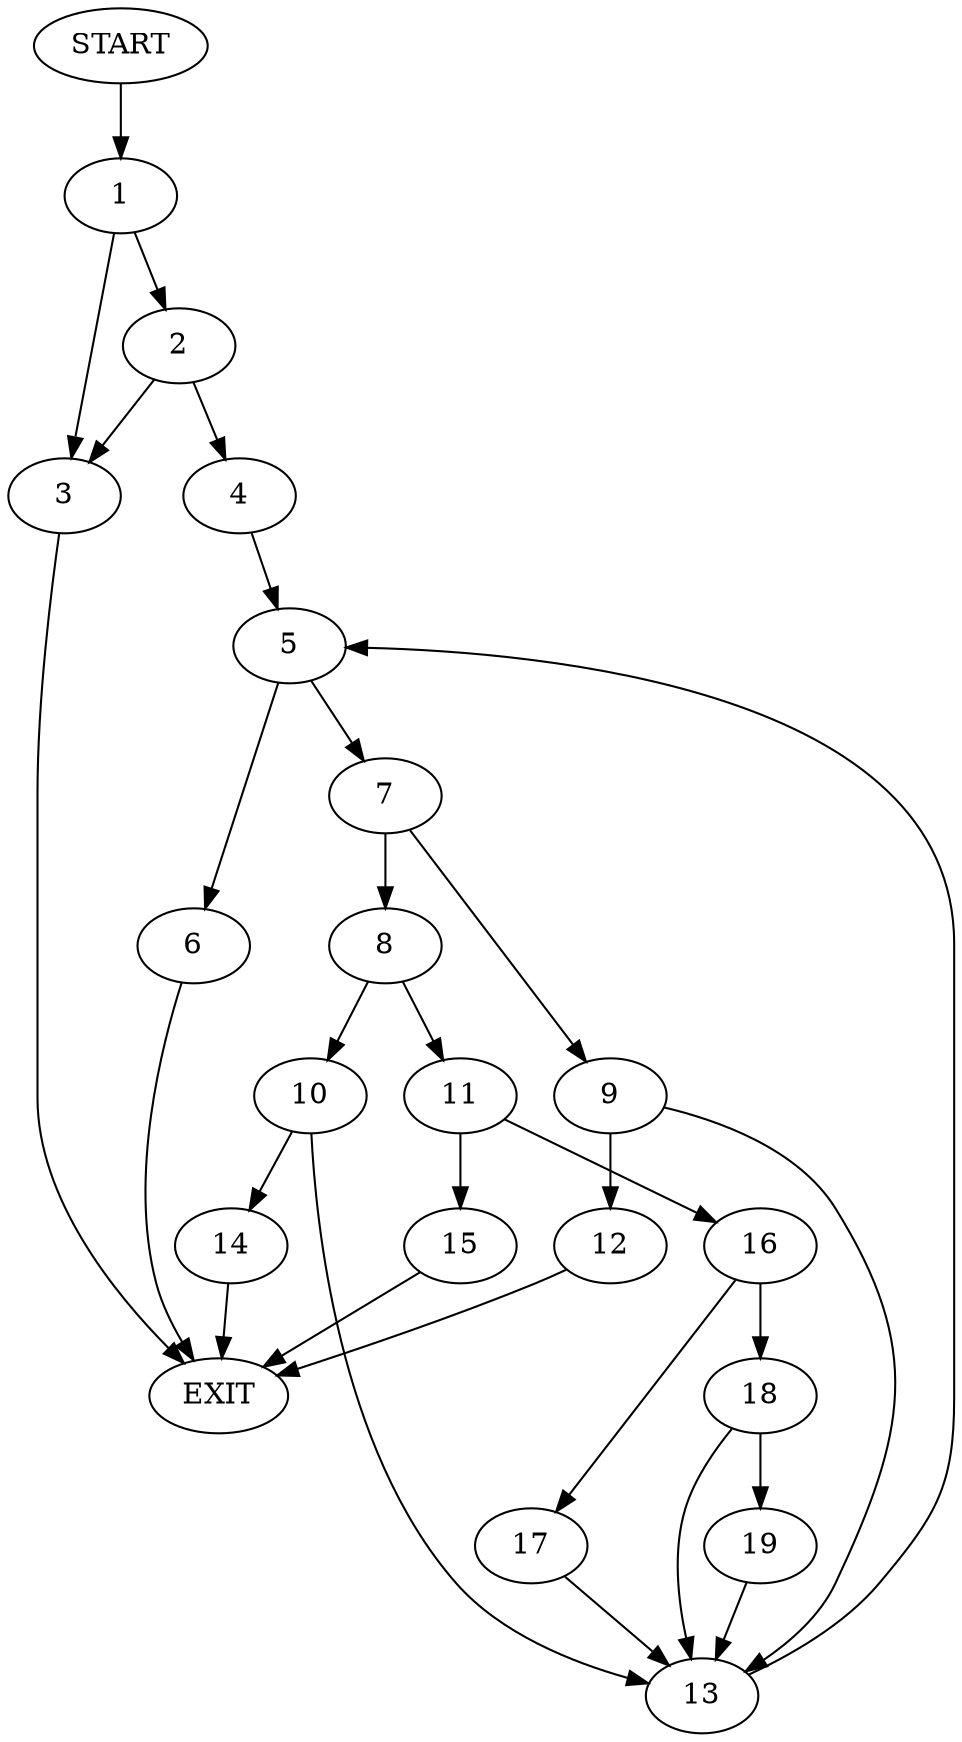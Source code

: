 digraph {
0 [label="START"]
20 [label="EXIT"]
0 -> 1
1 -> 2
1 -> 3
3 -> 20
2 -> 3
2 -> 4
4 -> 5
5 -> 6
5 -> 7
6 -> 20
7 -> 8
7 -> 9
8 -> 10
8 -> 11
9 -> 12
9 -> 13
12 -> 20
13 -> 5
10 -> 14
10 -> 13
11 -> 15
11 -> 16
14 -> 20
16 -> 17
16 -> 18
15 -> 20
18 -> 19
18 -> 13
17 -> 13
19 -> 13
}
